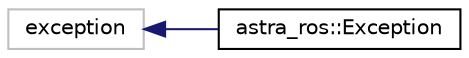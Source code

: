 digraph "Graphical Class Hierarchy"
{
 // LATEX_PDF_SIZE
  edge [fontname="Helvetica",fontsize="10",labelfontname="Helvetica",labelfontsize="10"];
  node [fontname="Helvetica",fontsize="10",shape=record];
  rankdir="LR";
  Node15 [label="exception",height=0.2,width=0.4,color="grey75", fillcolor="white", style="filled",tooltip=" "];
  Node15 -> Node0 [dir="back",color="midnightblue",fontsize="10",style="solid",fontname="Helvetica"];
  Node0 [label="astra_ros::Exception",height=0.2,width=0.4,color="black", fillcolor="white", style="filled",URL="$classastra__ros_1_1Exception.html",tooltip="Wraps a astra_status_t when an Astra SDK call fails."];
}
